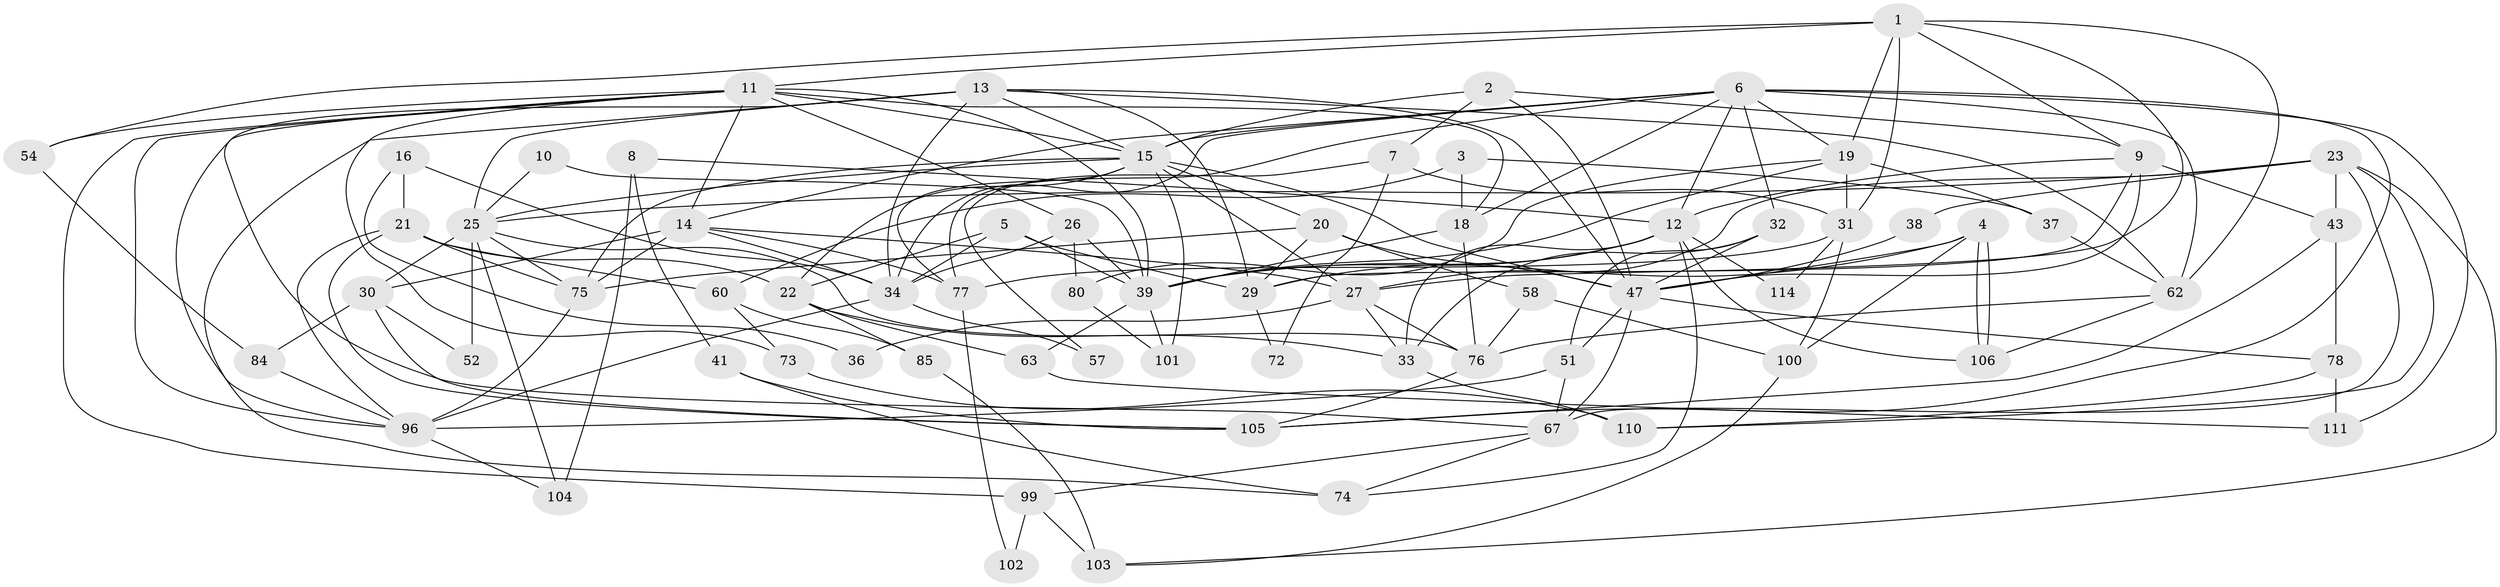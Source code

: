 // original degree distribution, {4: 0.31896551724137934, 5: 0.1896551724137931, 3: 0.2672413793103448, 6: 0.08620689655172414, 2: 0.10344827586206896, 7: 0.02586206896551724, 8: 0.008620689655172414}
// Generated by graph-tools (version 1.1) at 2025/18/03/04/25 18:18:30]
// undirected, 69 vertices, 171 edges
graph export_dot {
graph [start="1"]
  node [color=gray90,style=filled];
  1 [super="+94+113"];
  2;
  3;
  4;
  5;
  6 [super="+82+45"];
  7;
  8;
  9 [super="+53"];
  10;
  11 [super="+17+48+28"];
  12 [super="+35+55"];
  13 [super="+79+65"];
  14 [super="+91"];
  15 [super="+89+61+66"];
  16;
  18 [super="+68+107"];
  19 [super="+71+24"];
  20 [super="+116"];
  21 [super="+70"];
  22 [super="+83"];
  23 [super="+90+64"];
  25 [super="+97+44"];
  26;
  27 [super="+59+42"];
  29;
  30;
  31 [super="+49+81"];
  32 [super="+108"];
  33 [super="+50"];
  34 [super="+69"];
  36;
  37 [super="+40"];
  38;
  39 [super="+56+46"];
  41;
  43 [super="+95"];
  47 [super="+93"];
  51;
  52;
  54;
  57;
  58;
  60;
  62 [super="+87"];
  63 [super="+112"];
  67 [super="+88"];
  72;
  73;
  74;
  75;
  76 [super="+109"];
  77;
  78;
  80;
  84;
  85;
  96;
  99;
  100;
  101;
  102;
  103;
  104;
  105 [super="+115"];
  106;
  110;
  111;
  114;
  1 -- 9;
  1 -- 54;
  1 -- 11;
  1 -- 31;
  1 -- 19;
  1 -- 27;
  1 -- 62;
  2 -- 47;
  2 -- 15;
  2 -- 7;
  2 -- 9;
  3 -- 60;
  3 -- 37;
  3 -- 18 [weight=2];
  4 -- 106;
  4 -- 106;
  4 -- 39;
  4 -- 100;
  4 -- 47;
  5 -- 29;
  5 -- 39;
  5 -- 34;
  5 -- 22;
  6 -- 14;
  6 -- 19;
  6 -- 15;
  6 -- 32;
  6 -- 34;
  6 -- 105;
  6 -- 12;
  6 -- 77;
  6 -- 111;
  6 -- 62 [weight=2];
  6 -- 18;
  7 -- 31;
  7 -- 57;
  7 -- 72;
  8 -- 12;
  8 -- 41;
  8 -- 104;
  9 -- 43;
  9 -- 29;
  9 -- 47;
  9 -- 12;
  10 -- 25;
  10 -- 39;
  11 -- 54;
  11 -- 26;
  11 -- 67;
  11 -- 96;
  11 -- 18;
  11 -- 99;
  11 -- 73;
  11 -- 14;
  11 -- 15;
  11 -- 39 [weight=2];
  12 -- 33;
  12 -- 74;
  12 -- 114;
  12 -- 106;
  12 -- 29;
  12 -- 39;
  13 -- 29;
  13 -- 96;
  13 -- 74;
  13 -- 15;
  13 -- 25;
  13 -- 47;
  13 -- 62;
  13 -- 34;
  14 -- 30;
  14 -- 75;
  14 -- 77;
  14 -- 27;
  14 -- 34;
  15 -- 22;
  15 -- 75;
  15 -- 101;
  15 -- 27;
  15 -- 25;
  15 -- 77;
  15 -- 20;
  15 -- 47;
  16 -- 21;
  16 -- 36;
  16 -- 34;
  18 -- 76 [weight=2];
  18 -- 39;
  19 -- 37 [weight=2];
  19 -- 80;
  19 -- 31 [weight=2];
  19 -- 39;
  20 -- 75;
  20 -- 47;
  20 -- 58;
  20 -- 29;
  21 -- 22;
  21 -- 60;
  21 -- 96;
  21 -- 75;
  21 -- 105;
  22 -- 85;
  22 -- 33;
  22 -- 63;
  23 -- 103;
  23 -- 67;
  23 -- 27;
  23 -- 38;
  23 -- 25 [weight=2];
  23 -- 43;
  23 -- 110;
  25 -- 30;
  25 -- 52;
  25 -- 104;
  25 -- 75;
  25 -- 76;
  26 -- 80;
  26 -- 39;
  26 -- 34;
  27 -- 76 [weight=2];
  27 -- 36;
  27 -- 33;
  29 -- 72;
  30 -- 84;
  30 -- 52;
  30 -- 105;
  31 -- 77;
  31 -- 114;
  31 -- 100;
  32 -- 51;
  32 -- 47;
  32 -- 33;
  33 -- 110;
  34 -- 96;
  34 -- 57;
  37 -- 62;
  38 -- 47;
  39 -- 63 [weight=2];
  39 -- 101;
  41 -- 74;
  41 -- 105;
  43 -- 105;
  43 -- 78;
  47 -- 67;
  47 -- 78;
  47 -- 51;
  51 -- 96;
  51 -- 67;
  54 -- 84;
  58 -- 100;
  58 -- 76;
  60 -- 73;
  60 -- 85;
  62 -- 106;
  62 -- 76;
  63 -- 111;
  67 -- 74;
  67 -- 99;
  73 -- 110;
  75 -- 96;
  76 -- 105;
  77 -- 102;
  78 -- 110;
  78 -- 111;
  80 -- 101;
  84 -- 96;
  85 -- 103;
  96 -- 104;
  99 -- 103;
  99 -- 102;
  100 -- 103;
}
